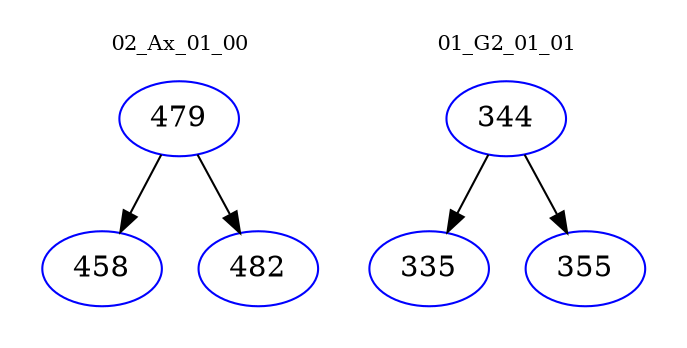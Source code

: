 digraph{
subgraph cluster_0 {
color = white
label = "02_Ax_01_00";
fontsize=10;
T0_479 [label="479", color="blue"]
T0_479 -> T0_458 [color="black"]
T0_458 [label="458", color="blue"]
T0_479 -> T0_482 [color="black"]
T0_482 [label="482", color="blue"]
}
subgraph cluster_1 {
color = white
label = "01_G2_01_01";
fontsize=10;
T1_344 [label="344", color="blue"]
T1_344 -> T1_335 [color="black"]
T1_335 [label="335", color="blue"]
T1_344 -> T1_355 [color="black"]
T1_355 [label="355", color="blue"]
}
}
